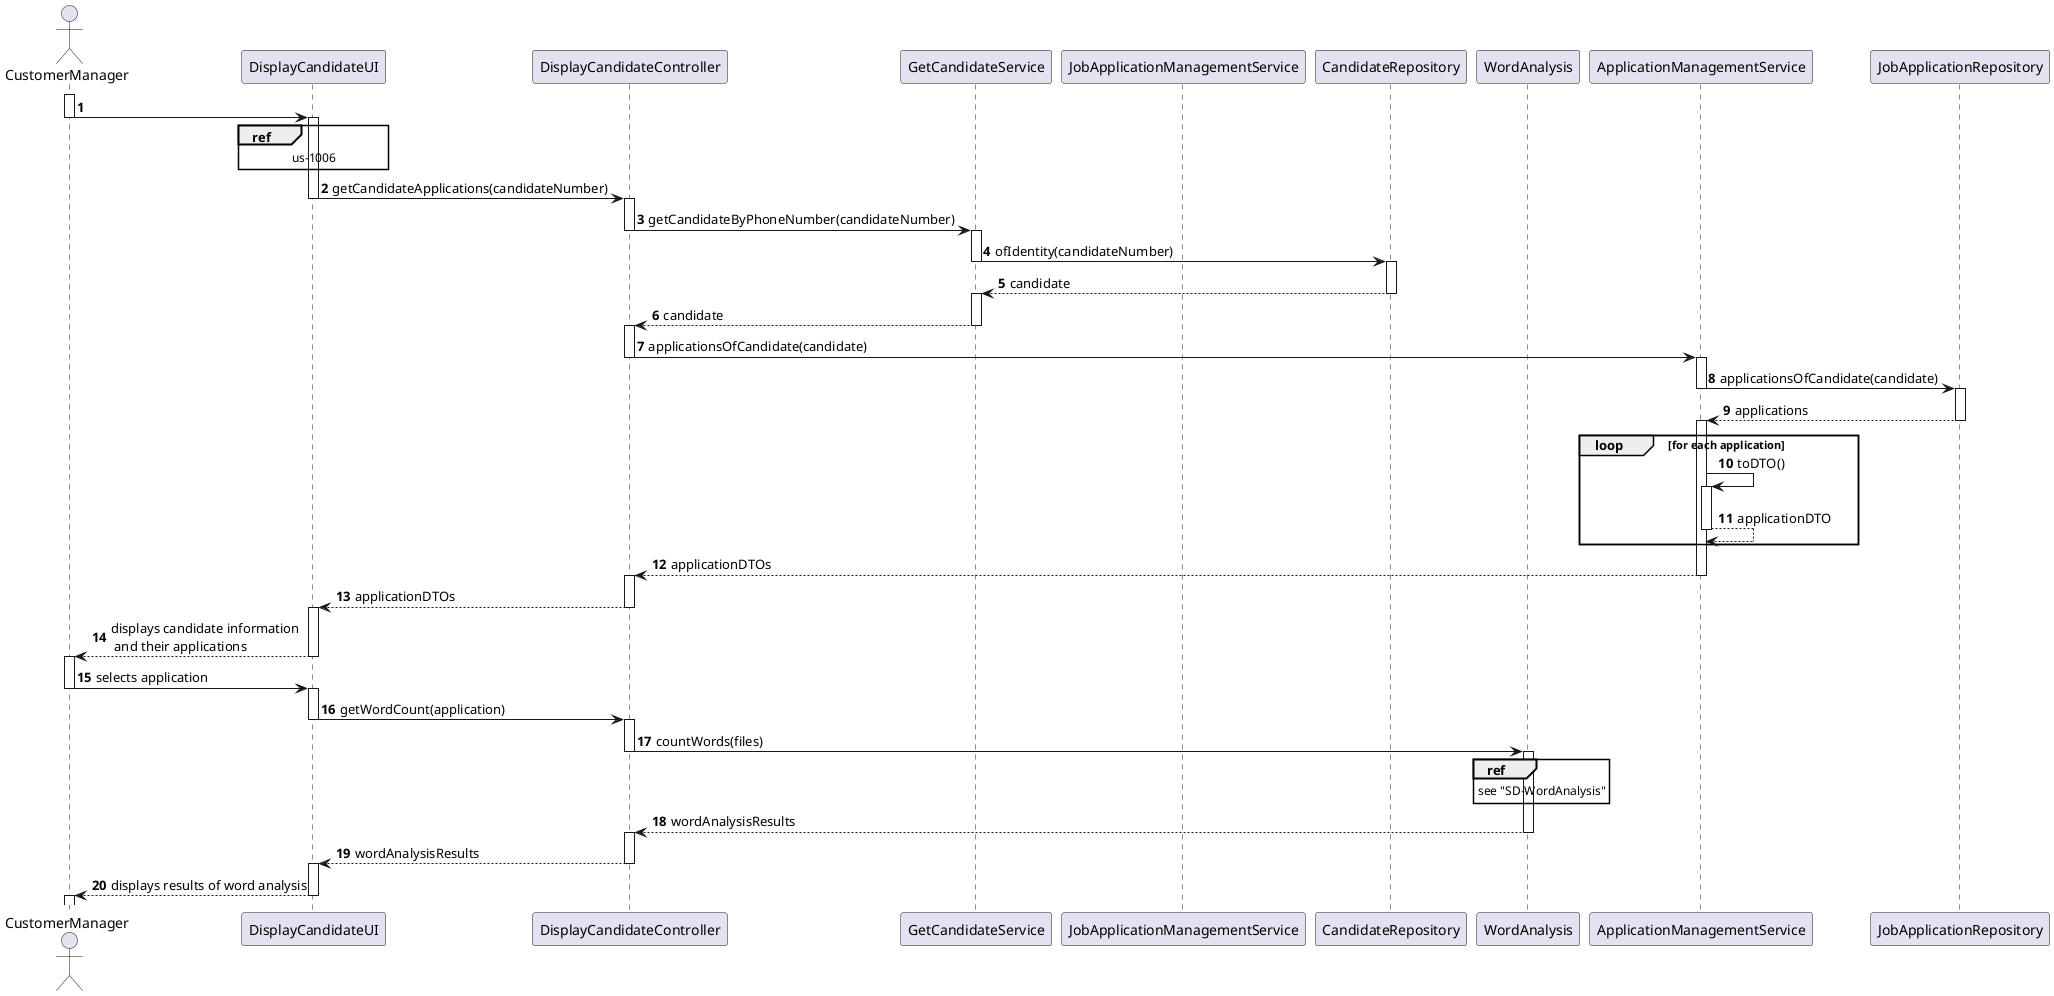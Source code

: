 @startuml
'https://plantuml.com/sequence-diagram

autonumber

actor CustomerManager as actor
participant DisplayCandidateUI as ui
participant DisplayCandidateController as ctrl
participant GetCandidateService as canSvc
participant JobApplicationManagementService as appSvc
participant CandidateRepository as canRepo
participant WordAnalysis as word

activate actor
actor -> ui
ref over ui
    us-1006
end ref


deactivate actor
activate ui

ui -> ctrl : getCandidateApplications(candidateNumber)
deactivate
activate ctrl

ctrl -> canSvc : getCandidateByPhoneNumber(candidateNumber)
deactivate ctrl
activate canSvc
canSvc -> canRepo : ofIdentity(candidateNumber)
deactivate canSvc
activate canRepo
canRepo --> canSvc : candidate
deactivate canRepo
activate canSvc
canSvc --> ctrl : candidate
deactivate canSvc
activate ctrl



ctrl -> ApplicationManagementService : applicationsOfCandidate(candidate)
deactivate ctrl
activate ApplicationManagementService
ApplicationManagementService -> JobApplicationRepository : applicationsOfCandidate(candidate)
deactivate ApplicationManagementService
activate JobApplicationRepository
JobApplicationRepository --> ApplicationManagementService : applications
deactivate
activate ApplicationManagementService

loop for each application
ApplicationManagementService -> ApplicationManagementService : toDTO()
activate ApplicationManagementService
ApplicationManagementService --> ApplicationManagementService : applicationDTO
deactivate

end loop
deactivate JobApplicationRepository
ApplicationManagementService --> ctrl : applicationDTOs
deactivate ApplicationManagementService
activate ctrl
ctrl --> ui : applicationDTOs
deactivate
activate ui
ui --> actor : displays candidate information\n and their applications

deactivate ui
activate actor
actor -> ui : selects application
deactivate actor
activate ui
ui -> ctrl : getWordCount(application)
deactivate ui
activate ctrl



ctrl -> word : countWords(files)
ref over word
    see "SD-WordAnalysis"
end ref
deactivate
activate word

word --> ctrl : wordAnalysisResults
deactivate word
activate ctrl
ctrl --> ui : wordAnalysisResults
deactivate ctrl
activate ui
ui --> actor : displays results of word analysis
deactivate ui
activate actor




@enduml